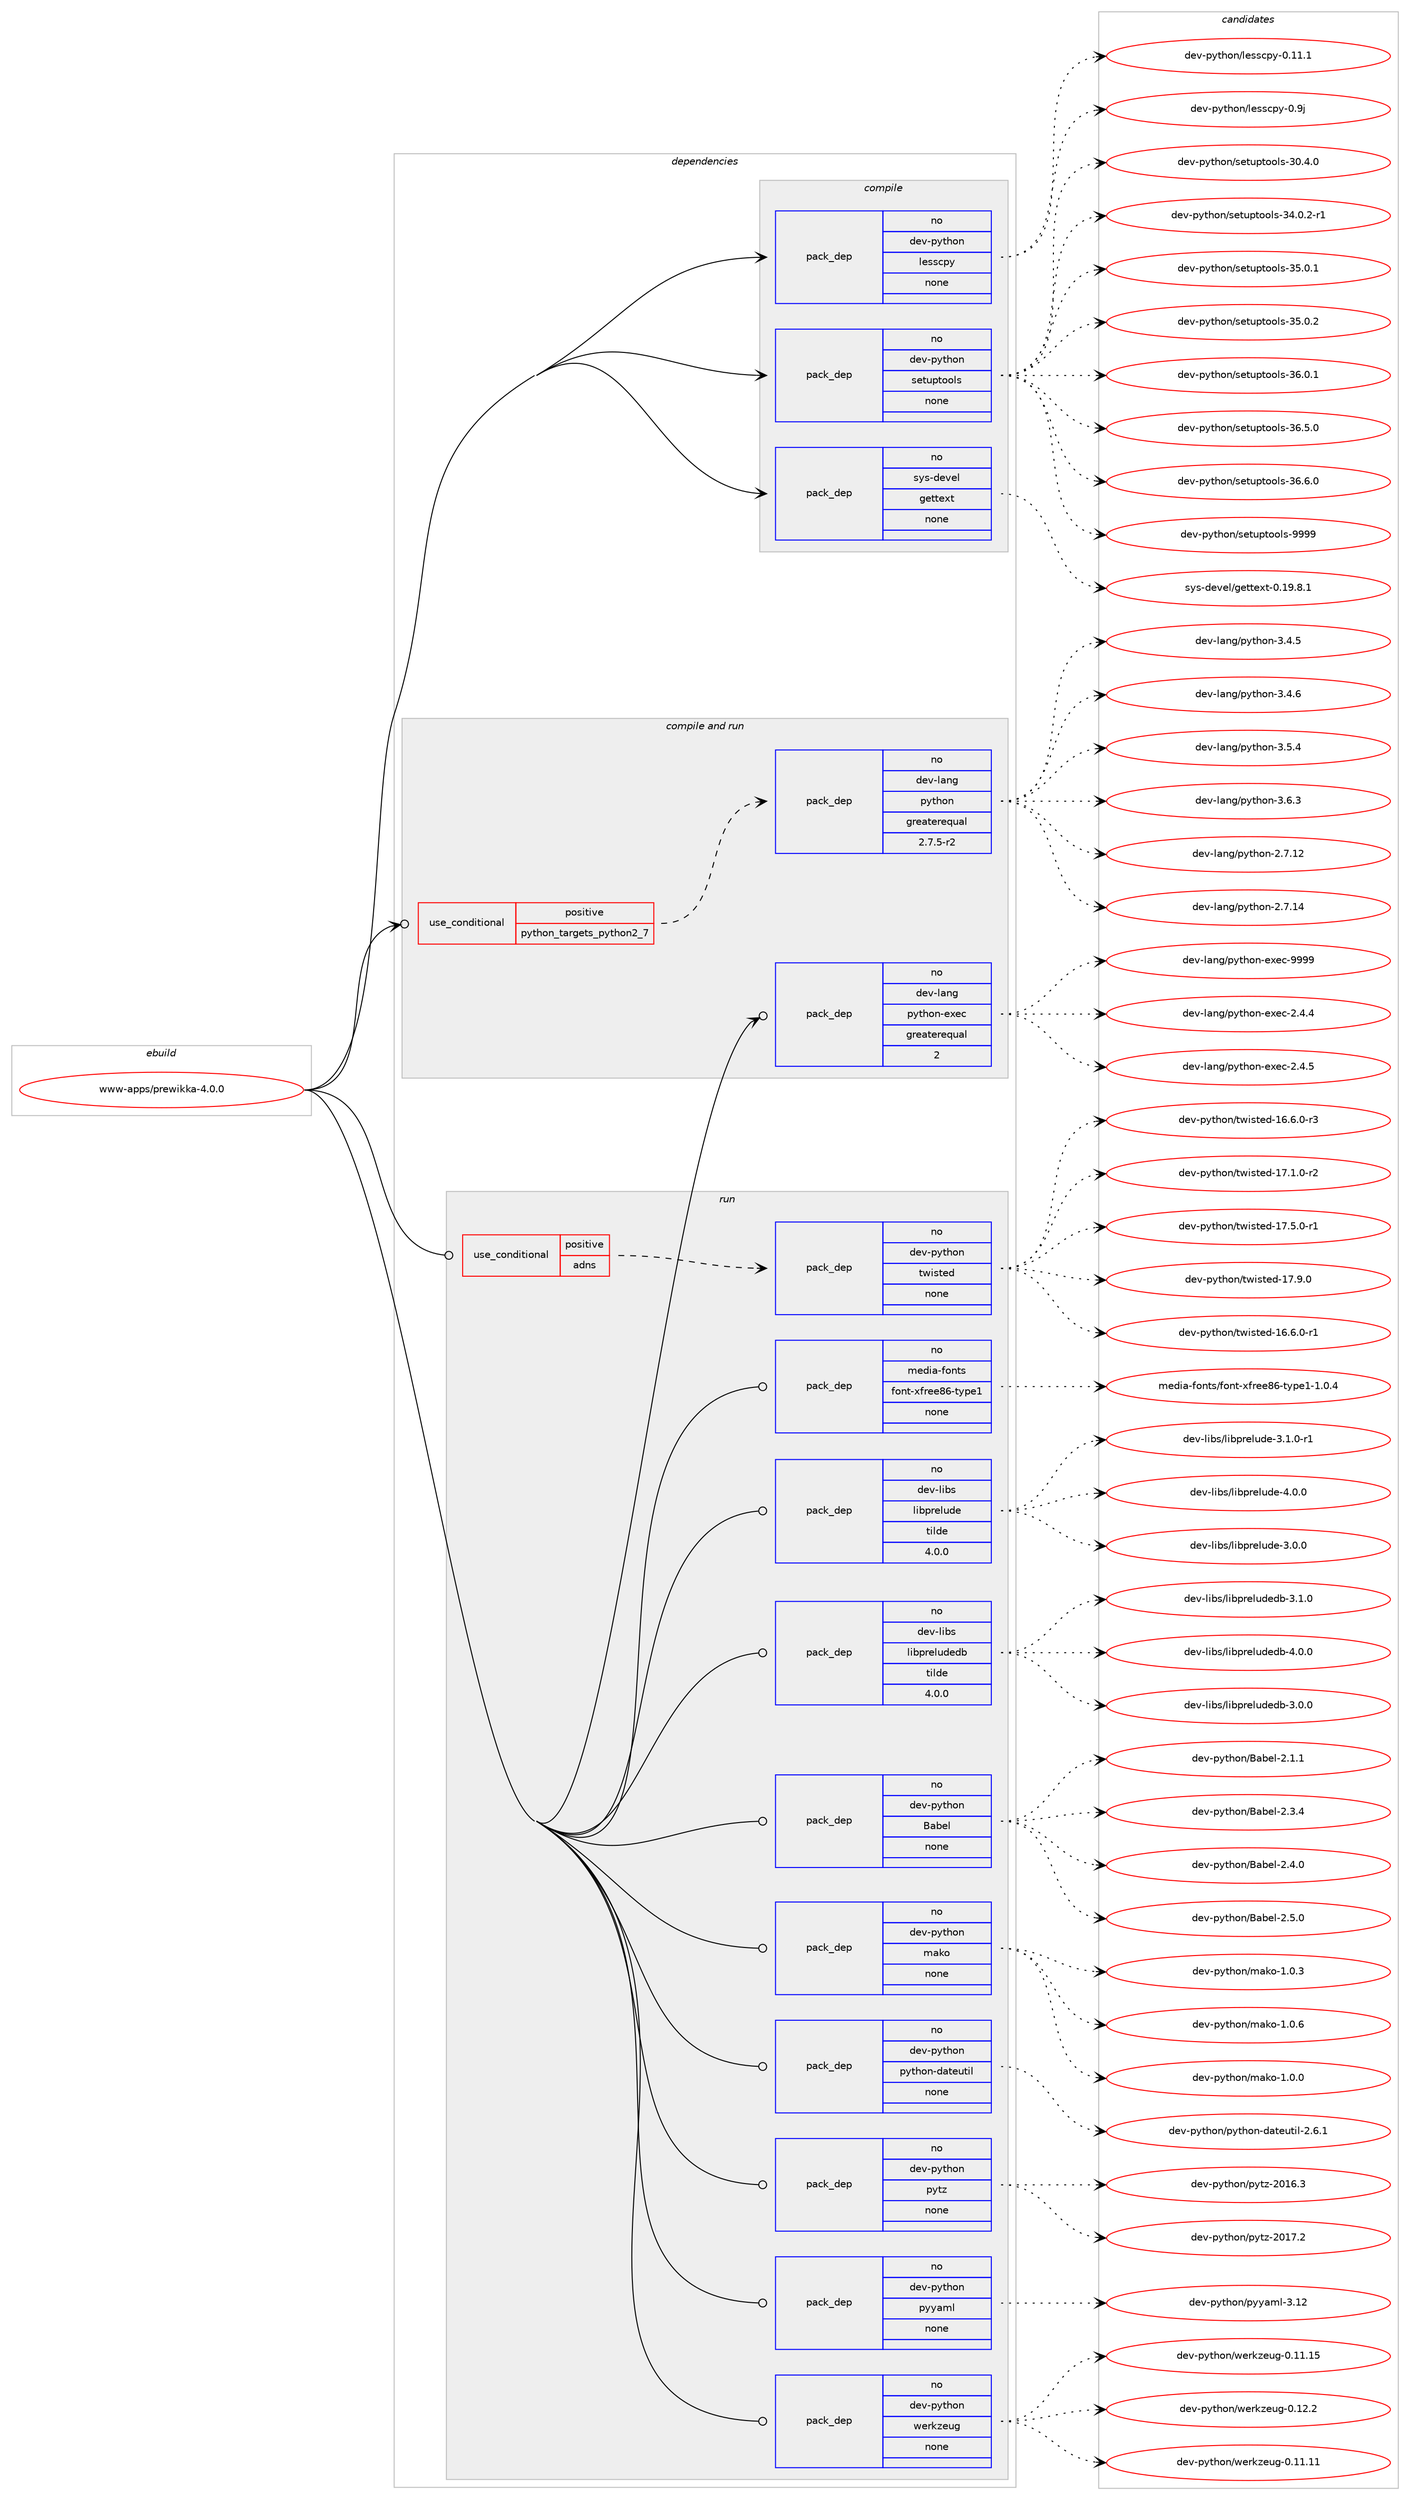 digraph prolog {

# *************
# Graph options
# *************

newrank=true;
concentrate=true;
compound=true;
graph [rankdir=LR,fontname=Helvetica,fontsize=10,ranksep=1.5];#, ranksep=2.5, nodesep=0.2];
edge  [arrowhead=vee];
node  [fontname=Helvetica,fontsize=10];

# **********
# The ebuild
# **********

subgraph cluster_leftcol {
color=gray;
rank=same;
label=<<i>ebuild</i>>;
id [label="www-apps/prewikka-4.0.0", color=red, width=4, href="../www-apps/prewikka-4.0.0.svg"];
}

# ****************
# The dependencies
# ****************

subgraph cluster_midcol {
color=gray;
label=<<i>dependencies</i>>;
subgraph cluster_compile {
fillcolor="#eeeeee";
style=filled;
label=<<i>compile</i>>;
subgraph pack373092 {
dependency501866 [label=<<TABLE BORDER="0" CELLBORDER="1" CELLSPACING="0" CELLPADDING="4" WIDTH="220"><TR><TD ROWSPAN="6" CELLPADDING="30">pack_dep</TD></TR><TR><TD WIDTH="110">no</TD></TR><TR><TD>dev-python</TD></TR><TR><TD>lesscpy</TD></TR><TR><TD>none</TD></TR><TR><TD></TD></TR></TABLE>>, shape=none, color=blue];
}
id:e -> dependency501866:w [weight=20,style="solid",arrowhead="vee"];
subgraph pack373093 {
dependency501867 [label=<<TABLE BORDER="0" CELLBORDER="1" CELLSPACING="0" CELLPADDING="4" WIDTH="220"><TR><TD ROWSPAN="6" CELLPADDING="30">pack_dep</TD></TR><TR><TD WIDTH="110">no</TD></TR><TR><TD>dev-python</TD></TR><TR><TD>setuptools</TD></TR><TR><TD>none</TD></TR><TR><TD></TD></TR></TABLE>>, shape=none, color=blue];
}
id:e -> dependency501867:w [weight=20,style="solid",arrowhead="vee"];
subgraph pack373094 {
dependency501868 [label=<<TABLE BORDER="0" CELLBORDER="1" CELLSPACING="0" CELLPADDING="4" WIDTH="220"><TR><TD ROWSPAN="6" CELLPADDING="30">pack_dep</TD></TR><TR><TD WIDTH="110">no</TD></TR><TR><TD>sys-devel</TD></TR><TR><TD>gettext</TD></TR><TR><TD>none</TD></TR><TR><TD></TD></TR></TABLE>>, shape=none, color=blue];
}
id:e -> dependency501868:w [weight=20,style="solid",arrowhead="vee"];
}
subgraph cluster_compileandrun {
fillcolor="#eeeeee";
style=filled;
label=<<i>compile and run</i>>;
subgraph cond119589 {
dependency501869 [label=<<TABLE BORDER="0" CELLBORDER="1" CELLSPACING="0" CELLPADDING="4"><TR><TD ROWSPAN="3" CELLPADDING="10">use_conditional</TD></TR><TR><TD>positive</TD></TR><TR><TD>python_targets_python2_7</TD></TR></TABLE>>, shape=none, color=red];
subgraph pack373095 {
dependency501870 [label=<<TABLE BORDER="0" CELLBORDER="1" CELLSPACING="0" CELLPADDING="4" WIDTH="220"><TR><TD ROWSPAN="6" CELLPADDING="30">pack_dep</TD></TR><TR><TD WIDTH="110">no</TD></TR><TR><TD>dev-lang</TD></TR><TR><TD>python</TD></TR><TR><TD>greaterequal</TD></TR><TR><TD>2.7.5-r2</TD></TR></TABLE>>, shape=none, color=blue];
}
dependency501869:e -> dependency501870:w [weight=20,style="dashed",arrowhead="vee"];
}
id:e -> dependency501869:w [weight=20,style="solid",arrowhead="odotvee"];
subgraph pack373096 {
dependency501871 [label=<<TABLE BORDER="0" CELLBORDER="1" CELLSPACING="0" CELLPADDING="4" WIDTH="220"><TR><TD ROWSPAN="6" CELLPADDING="30">pack_dep</TD></TR><TR><TD WIDTH="110">no</TD></TR><TR><TD>dev-lang</TD></TR><TR><TD>python-exec</TD></TR><TR><TD>greaterequal</TD></TR><TR><TD>2</TD></TR></TABLE>>, shape=none, color=blue];
}
id:e -> dependency501871:w [weight=20,style="solid",arrowhead="odotvee"];
}
subgraph cluster_run {
fillcolor="#eeeeee";
style=filled;
label=<<i>run</i>>;
subgraph cond119590 {
dependency501872 [label=<<TABLE BORDER="0" CELLBORDER="1" CELLSPACING="0" CELLPADDING="4"><TR><TD ROWSPAN="3" CELLPADDING="10">use_conditional</TD></TR><TR><TD>positive</TD></TR><TR><TD>adns</TD></TR></TABLE>>, shape=none, color=red];
subgraph pack373097 {
dependency501873 [label=<<TABLE BORDER="0" CELLBORDER="1" CELLSPACING="0" CELLPADDING="4" WIDTH="220"><TR><TD ROWSPAN="6" CELLPADDING="30">pack_dep</TD></TR><TR><TD WIDTH="110">no</TD></TR><TR><TD>dev-python</TD></TR><TR><TD>twisted</TD></TR><TR><TD>none</TD></TR><TR><TD></TD></TR></TABLE>>, shape=none, color=blue];
}
dependency501872:e -> dependency501873:w [weight=20,style="dashed",arrowhead="vee"];
}
id:e -> dependency501872:w [weight=20,style="solid",arrowhead="odot"];
subgraph pack373098 {
dependency501874 [label=<<TABLE BORDER="0" CELLBORDER="1" CELLSPACING="0" CELLPADDING="4" WIDTH="220"><TR><TD ROWSPAN="6" CELLPADDING="30">pack_dep</TD></TR><TR><TD WIDTH="110">no</TD></TR><TR><TD>dev-libs</TD></TR><TR><TD>libprelude</TD></TR><TR><TD>tilde</TD></TR><TR><TD>4.0.0</TD></TR></TABLE>>, shape=none, color=blue];
}
id:e -> dependency501874:w [weight=20,style="solid",arrowhead="odot"];
subgraph pack373099 {
dependency501875 [label=<<TABLE BORDER="0" CELLBORDER="1" CELLSPACING="0" CELLPADDING="4" WIDTH="220"><TR><TD ROWSPAN="6" CELLPADDING="30">pack_dep</TD></TR><TR><TD WIDTH="110">no</TD></TR><TR><TD>dev-libs</TD></TR><TR><TD>libpreludedb</TD></TR><TR><TD>tilde</TD></TR><TR><TD>4.0.0</TD></TR></TABLE>>, shape=none, color=blue];
}
id:e -> dependency501875:w [weight=20,style="solid",arrowhead="odot"];
subgraph pack373100 {
dependency501876 [label=<<TABLE BORDER="0" CELLBORDER="1" CELLSPACING="0" CELLPADDING="4" WIDTH="220"><TR><TD ROWSPAN="6" CELLPADDING="30">pack_dep</TD></TR><TR><TD WIDTH="110">no</TD></TR><TR><TD>dev-python</TD></TR><TR><TD>Babel</TD></TR><TR><TD>none</TD></TR><TR><TD></TD></TR></TABLE>>, shape=none, color=blue];
}
id:e -> dependency501876:w [weight=20,style="solid",arrowhead="odot"];
subgraph pack373101 {
dependency501877 [label=<<TABLE BORDER="0" CELLBORDER="1" CELLSPACING="0" CELLPADDING="4" WIDTH="220"><TR><TD ROWSPAN="6" CELLPADDING="30">pack_dep</TD></TR><TR><TD WIDTH="110">no</TD></TR><TR><TD>dev-python</TD></TR><TR><TD>mako</TD></TR><TR><TD>none</TD></TR><TR><TD></TD></TR></TABLE>>, shape=none, color=blue];
}
id:e -> dependency501877:w [weight=20,style="solid",arrowhead="odot"];
subgraph pack373102 {
dependency501878 [label=<<TABLE BORDER="0" CELLBORDER="1" CELLSPACING="0" CELLPADDING="4" WIDTH="220"><TR><TD ROWSPAN="6" CELLPADDING="30">pack_dep</TD></TR><TR><TD WIDTH="110">no</TD></TR><TR><TD>dev-python</TD></TR><TR><TD>python-dateutil</TD></TR><TR><TD>none</TD></TR><TR><TD></TD></TR></TABLE>>, shape=none, color=blue];
}
id:e -> dependency501878:w [weight=20,style="solid",arrowhead="odot"];
subgraph pack373103 {
dependency501879 [label=<<TABLE BORDER="0" CELLBORDER="1" CELLSPACING="0" CELLPADDING="4" WIDTH="220"><TR><TD ROWSPAN="6" CELLPADDING="30">pack_dep</TD></TR><TR><TD WIDTH="110">no</TD></TR><TR><TD>dev-python</TD></TR><TR><TD>pytz</TD></TR><TR><TD>none</TD></TR><TR><TD></TD></TR></TABLE>>, shape=none, color=blue];
}
id:e -> dependency501879:w [weight=20,style="solid",arrowhead="odot"];
subgraph pack373104 {
dependency501880 [label=<<TABLE BORDER="0" CELLBORDER="1" CELLSPACING="0" CELLPADDING="4" WIDTH="220"><TR><TD ROWSPAN="6" CELLPADDING="30">pack_dep</TD></TR><TR><TD WIDTH="110">no</TD></TR><TR><TD>dev-python</TD></TR><TR><TD>pyyaml</TD></TR><TR><TD>none</TD></TR><TR><TD></TD></TR></TABLE>>, shape=none, color=blue];
}
id:e -> dependency501880:w [weight=20,style="solid",arrowhead="odot"];
subgraph pack373105 {
dependency501881 [label=<<TABLE BORDER="0" CELLBORDER="1" CELLSPACING="0" CELLPADDING="4" WIDTH="220"><TR><TD ROWSPAN="6" CELLPADDING="30">pack_dep</TD></TR><TR><TD WIDTH="110">no</TD></TR><TR><TD>dev-python</TD></TR><TR><TD>werkzeug</TD></TR><TR><TD>none</TD></TR><TR><TD></TD></TR></TABLE>>, shape=none, color=blue];
}
id:e -> dependency501881:w [weight=20,style="solid",arrowhead="odot"];
subgraph pack373106 {
dependency501882 [label=<<TABLE BORDER="0" CELLBORDER="1" CELLSPACING="0" CELLPADDING="4" WIDTH="220"><TR><TD ROWSPAN="6" CELLPADDING="30">pack_dep</TD></TR><TR><TD WIDTH="110">no</TD></TR><TR><TD>media-fonts</TD></TR><TR><TD>font-xfree86-type1</TD></TR><TR><TD>none</TD></TR><TR><TD></TD></TR></TABLE>>, shape=none, color=blue];
}
id:e -> dependency501882:w [weight=20,style="solid",arrowhead="odot"];
}
}

# **************
# The candidates
# **************

subgraph cluster_choices {
rank=same;
color=gray;
label=<<i>candidates</i>>;

subgraph choice373092 {
color=black;
nodesep=1;
choice10010111845112121116104111110471081011151159911212145484649494649 [label="dev-python/lesscpy-0.11.1", color=red, width=4,href="../dev-python/lesscpy-0.11.1.svg"];
choice10010111845112121116104111110471081011151159911212145484657106 [label="dev-python/lesscpy-0.9j", color=red, width=4,href="../dev-python/lesscpy-0.9j.svg"];
dependency501866:e -> choice10010111845112121116104111110471081011151159911212145484649494649:w [style=dotted,weight="100"];
dependency501866:e -> choice10010111845112121116104111110471081011151159911212145484657106:w [style=dotted,weight="100"];
}
subgraph choice373093 {
color=black;
nodesep=1;
choice100101118451121211161041111104711510111611711211611111110811545514846524648 [label="dev-python/setuptools-30.4.0", color=red, width=4,href="../dev-python/setuptools-30.4.0.svg"];
choice1001011184511212111610411111047115101116117112116111111108115455152464846504511449 [label="dev-python/setuptools-34.0.2-r1", color=red, width=4,href="../dev-python/setuptools-34.0.2-r1.svg"];
choice100101118451121211161041111104711510111611711211611111110811545515346484649 [label="dev-python/setuptools-35.0.1", color=red, width=4,href="../dev-python/setuptools-35.0.1.svg"];
choice100101118451121211161041111104711510111611711211611111110811545515346484650 [label="dev-python/setuptools-35.0.2", color=red, width=4,href="../dev-python/setuptools-35.0.2.svg"];
choice100101118451121211161041111104711510111611711211611111110811545515446484649 [label="dev-python/setuptools-36.0.1", color=red, width=4,href="../dev-python/setuptools-36.0.1.svg"];
choice100101118451121211161041111104711510111611711211611111110811545515446534648 [label="dev-python/setuptools-36.5.0", color=red, width=4,href="../dev-python/setuptools-36.5.0.svg"];
choice100101118451121211161041111104711510111611711211611111110811545515446544648 [label="dev-python/setuptools-36.6.0", color=red, width=4,href="../dev-python/setuptools-36.6.0.svg"];
choice10010111845112121116104111110471151011161171121161111111081154557575757 [label="dev-python/setuptools-9999", color=red, width=4,href="../dev-python/setuptools-9999.svg"];
dependency501867:e -> choice100101118451121211161041111104711510111611711211611111110811545514846524648:w [style=dotted,weight="100"];
dependency501867:e -> choice1001011184511212111610411111047115101116117112116111111108115455152464846504511449:w [style=dotted,weight="100"];
dependency501867:e -> choice100101118451121211161041111104711510111611711211611111110811545515346484649:w [style=dotted,weight="100"];
dependency501867:e -> choice100101118451121211161041111104711510111611711211611111110811545515346484650:w [style=dotted,weight="100"];
dependency501867:e -> choice100101118451121211161041111104711510111611711211611111110811545515446484649:w [style=dotted,weight="100"];
dependency501867:e -> choice100101118451121211161041111104711510111611711211611111110811545515446534648:w [style=dotted,weight="100"];
dependency501867:e -> choice100101118451121211161041111104711510111611711211611111110811545515446544648:w [style=dotted,weight="100"];
dependency501867:e -> choice10010111845112121116104111110471151011161171121161111111081154557575757:w [style=dotted,weight="100"];
}
subgraph choice373094 {
color=black;
nodesep=1;
choice1151211154510010111810110847103101116116101120116454846495746564649 [label="sys-devel/gettext-0.19.8.1", color=red, width=4,href="../sys-devel/gettext-0.19.8.1.svg"];
dependency501868:e -> choice1151211154510010111810110847103101116116101120116454846495746564649:w [style=dotted,weight="100"];
}
subgraph choice373095 {
color=black;
nodesep=1;
choice10010111845108971101034711212111610411111045504655464950 [label="dev-lang/python-2.7.12", color=red, width=4,href="../dev-lang/python-2.7.12.svg"];
choice10010111845108971101034711212111610411111045504655464952 [label="dev-lang/python-2.7.14", color=red, width=4,href="../dev-lang/python-2.7.14.svg"];
choice100101118451089711010347112121116104111110455146524653 [label="dev-lang/python-3.4.5", color=red, width=4,href="../dev-lang/python-3.4.5.svg"];
choice100101118451089711010347112121116104111110455146524654 [label="dev-lang/python-3.4.6", color=red, width=4,href="../dev-lang/python-3.4.6.svg"];
choice100101118451089711010347112121116104111110455146534652 [label="dev-lang/python-3.5.4", color=red, width=4,href="../dev-lang/python-3.5.4.svg"];
choice100101118451089711010347112121116104111110455146544651 [label="dev-lang/python-3.6.3", color=red, width=4,href="../dev-lang/python-3.6.3.svg"];
dependency501870:e -> choice10010111845108971101034711212111610411111045504655464950:w [style=dotted,weight="100"];
dependency501870:e -> choice10010111845108971101034711212111610411111045504655464952:w [style=dotted,weight="100"];
dependency501870:e -> choice100101118451089711010347112121116104111110455146524653:w [style=dotted,weight="100"];
dependency501870:e -> choice100101118451089711010347112121116104111110455146524654:w [style=dotted,weight="100"];
dependency501870:e -> choice100101118451089711010347112121116104111110455146534652:w [style=dotted,weight="100"];
dependency501870:e -> choice100101118451089711010347112121116104111110455146544651:w [style=dotted,weight="100"];
}
subgraph choice373096 {
color=black;
nodesep=1;
choice1001011184510897110103471121211161041111104510112010199455046524652 [label="dev-lang/python-exec-2.4.4", color=red, width=4,href="../dev-lang/python-exec-2.4.4.svg"];
choice1001011184510897110103471121211161041111104510112010199455046524653 [label="dev-lang/python-exec-2.4.5", color=red, width=4,href="../dev-lang/python-exec-2.4.5.svg"];
choice10010111845108971101034711212111610411111045101120101994557575757 [label="dev-lang/python-exec-9999", color=red, width=4,href="../dev-lang/python-exec-9999.svg"];
dependency501871:e -> choice1001011184510897110103471121211161041111104510112010199455046524652:w [style=dotted,weight="100"];
dependency501871:e -> choice1001011184510897110103471121211161041111104510112010199455046524653:w [style=dotted,weight="100"];
dependency501871:e -> choice10010111845108971101034711212111610411111045101120101994557575757:w [style=dotted,weight="100"];
}
subgraph choice373097 {
color=black;
nodesep=1;
choice1001011184511212111610411111047116119105115116101100454954465446484511449 [label="dev-python/twisted-16.6.0-r1", color=red, width=4,href="../dev-python/twisted-16.6.0-r1.svg"];
choice1001011184511212111610411111047116119105115116101100454954465446484511451 [label="dev-python/twisted-16.6.0-r3", color=red, width=4,href="../dev-python/twisted-16.6.0-r3.svg"];
choice1001011184511212111610411111047116119105115116101100454955464946484511450 [label="dev-python/twisted-17.1.0-r2", color=red, width=4,href="../dev-python/twisted-17.1.0-r2.svg"];
choice1001011184511212111610411111047116119105115116101100454955465346484511449 [label="dev-python/twisted-17.5.0-r1", color=red, width=4,href="../dev-python/twisted-17.5.0-r1.svg"];
choice100101118451121211161041111104711611910511511610110045495546574648 [label="dev-python/twisted-17.9.0", color=red, width=4,href="../dev-python/twisted-17.9.0.svg"];
dependency501873:e -> choice1001011184511212111610411111047116119105115116101100454954465446484511449:w [style=dotted,weight="100"];
dependency501873:e -> choice1001011184511212111610411111047116119105115116101100454954465446484511451:w [style=dotted,weight="100"];
dependency501873:e -> choice1001011184511212111610411111047116119105115116101100454955464946484511450:w [style=dotted,weight="100"];
dependency501873:e -> choice1001011184511212111610411111047116119105115116101100454955465346484511449:w [style=dotted,weight="100"];
dependency501873:e -> choice100101118451121211161041111104711611910511511610110045495546574648:w [style=dotted,weight="100"];
}
subgraph choice373098 {
color=black;
nodesep=1;
choice10010111845108105981154710810598112114101108117100101455146484648 [label="dev-libs/libprelude-3.0.0", color=red, width=4,href="../dev-libs/libprelude-3.0.0.svg"];
choice100101118451081059811547108105981121141011081171001014551464946484511449 [label="dev-libs/libprelude-3.1.0-r1", color=red, width=4,href="../dev-libs/libprelude-3.1.0-r1.svg"];
choice10010111845108105981154710810598112114101108117100101455246484648 [label="dev-libs/libprelude-4.0.0", color=red, width=4,href="../dev-libs/libprelude-4.0.0.svg"];
dependency501874:e -> choice10010111845108105981154710810598112114101108117100101455146484648:w [style=dotted,weight="100"];
dependency501874:e -> choice100101118451081059811547108105981121141011081171001014551464946484511449:w [style=dotted,weight="100"];
dependency501874:e -> choice10010111845108105981154710810598112114101108117100101455246484648:w [style=dotted,weight="100"];
}
subgraph choice373099 {
color=black;
nodesep=1;
choice1001011184510810598115471081059811211410110811710010110098455146484648 [label="dev-libs/libpreludedb-3.0.0", color=red, width=4,href="../dev-libs/libpreludedb-3.0.0.svg"];
choice1001011184510810598115471081059811211410110811710010110098455146494648 [label="dev-libs/libpreludedb-3.1.0", color=red, width=4,href="../dev-libs/libpreludedb-3.1.0.svg"];
choice1001011184510810598115471081059811211410110811710010110098455246484648 [label="dev-libs/libpreludedb-4.0.0", color=red, width=4,href="../dev-libs/libpreludedb-4.0.0.svg"];
dependency501875:e -> choice1001011184510810598115471081059811211410110811710010110098455146484648:w [style=dotted,weight="100"];
dependency501875:e -> choice1001011184510810598115471081059811211410110811710010110098455146494648:w [style=dotted,weight="100"];
dependency501875:e -> choice1001011184510810598115471081059811211410110811710010110098455246484648:w [style=dotted,weight="100"];
}
subgraph choice373100 {
color=black;
nodesep=1;
choice1001011184511212111610411111047669798101108455046494649 [label="dev-python/Babel-2.1.1", color=red, width=4,href="../dev-python/Babel-2.1.1.svg"];
choice1001011184511212111610411111047669798101108455046514652 [label="dev-python/Babel-2.3.4", color=red, width=4,href="../dev-python/Babel-2.3.4.svg"];
choice1001011184511212111610411111047669798101108455046524648 [label="dev-python/Babel-2.4.0", color=red, width=4,href="../dev-python/Babel-2.4.0.svg"];
choice1001011184511212111610411111047669798101108455046534648 [label="dev-python/Babel-2.5.0", color=red, width=4,href="../dev-python/Babel-2.5.0.svg"];
dependency501876:e -> choice1001011184511212111610411111047669798101108455046494649:w [style=dotted,weight="100"];
dependency501876:e -> choice1001011184511212111610411111047669798101108455046514652:w [style=dotted,weight="100"];
dependency501876:e -> choice1001011184511212111610411111047669798101108455046524648:w [style=dotted,weight="100"];
dependency501876:e -> choice1001011184511212111610411111047669798101108455046534648:w [style=dotted,weight="100"];
}
subgraph choice373101 {
color=black;
nodesep=1;
choice100101118451121211161041111104710997107111454946484648 [label="dev-python/mako-1.0.0", color=red, width=4,href="../dev-python/mako-1.0.0.svg"];
choice100101118451121211161041111104710997107111454946484651 [label="dev-python/mako-1.0.3", color=red, width=4,href="../dev-python/mako-1.0.3.svg"];
choice100101118451121211161041111104710997107111454946484654 [label="dev-python/mako-1.0.6", color=red, width=4,href="../dev-python/mako-1.0.6.svg"];
dependency501877:e -> choice100101118451121211161041111104710997107111454946484648:w [style=dotted,weight="100"];
dependency501877:e -> choice100101118451121211161041111104710997107111454946484651:w [style=dotted,weight="100"];
dependency501877:e -> choice100101118451121211161041111104710997107111454946484654:w [style=dotted,weight="100"];
}
subgraph choice373102 {
color=black;
nodesep=1;
choice10010111845112121116104111110471121211161041111104510097116101117116105108455046544649 [label="dev-python/python-dateutil-2.6.1", color=red, width=4,href="../dev-python/python-dateutil-2.6.1.svg"];
dependency501878:e -> choice10010111845112121116104111110471121211161041111104510097116101117116105108455046544649:w [style=dotted,weight="100"];
}
subgraph choice373103 {
color=black;
nodesep=1;
choice100101118451121211161041111104711212111612245504849544651 [label="dev-python/pytz-2016.3", color=red, width=4,href="../dev-python/pytz-2016.3.svg"];
choice100101118451121211161041111104711212111612245504849554650 [label="dev-python/pytz-2017.2", color=red, width=4,href="../dev-python/pytz-2017.2.svg"];
dependency501879:e -> choice100101118451121211161041111104711212111612245504849544651:w [style=dotted,weight="100"];
dependency501879:e -> choice100101118451121211161041111104711212111612245504849554650:w [style=dotted,weight="100"];
}
subgraph choice373104 {
color=black;
nodesep=1;
choice1001011184511212111610411111047112121121971091084551464950 [label="dev-python/pyyaml-3.12", color=red, width=4,href="../dev-python/pyyaml-3.12.svg"];
dependency501880:e -> choice1001011184511212111610411111047112121121971091084551464950:w [style=dotted,weight="100"];
}
subgraph choice373105 {
color=black;
nodesep=1;
choice10010111845112121116104111110471191011141071221011171034548464949464949 [label="dev-python/werkzeug-0.11.11", color=red, width=4,href="../dev-python/werkzeug-0.11.11.svg"];
choice10010111845112121116104111110471191011141071221011171034548464949464953 [label="dev-python/werkzeug-0.11.15", color=red, width=4,href="../dev-python/werkzeug-0.11.15.svg"];
choice100101118451121211161041111104711910111410712210111710345484649504650 [label="dev-python/werkzeug-0.12.2", color=red, width=4,href="../dev-python/werkzeug-0.12.2.svg"];
dependency501881:e -> choice10010111845112121116104111110471191011141071221011171034548464949464949:w [style=dotted,weight="100"];
dependency501881:e -> choice10010111845112121116104111110471191011141071221011171034548464949464953:w [style=dotted,weight="100"];
dependency501881:e -> choice100101118451121211161041111104711910111410712210111710345484649504650:w [style=dotted,weight="100"];
}
subgraph choice373106 {
color=black;
nodesep=1;
choice1091011001059745102111110116115471021111101164512010211410110156544511612111210149454946484652 [label="media-fonts/font-xfree86-type1-1.0.4", color=red, width=4,href="../media-fonts/font-xfree86-type1-1.0.4.svg"];
dependency501882:e -> choice1091011001059745102111110116115471021111101164512010211410110156544511612111210149454946484652:w [style=dotted,weight="100"];
}
}

}
